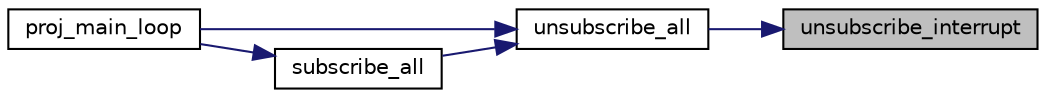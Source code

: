 digraph "unsubscribe_interrupt"
{
 // LATEX_PDF_SIZE
  edge [fontname="Helvetica",fontsize="10",labelfontname="Helvetica",labelfontsize="10"];
  node [fontname="Helvetica",fontsize="10",shape=record];
  rankdir="RL";
  Node1 [label="unsubscribe_interrupt",height=0.2,width=0.4,color="black", fillcolor="grey75", style="filled", fontcolor="black",tooltip="Unsubcribes Interrupts."];
  Node1 -> Node2 [dir="back",color="midnightblue",fontsize="10",style="solid"];
  Node2 [label="unsubscribe_all",height=0.2,width=0.4,color="black", fillcolor="white", style="filled",URL="$interrupts_8c.html#add6f2c43bcf6aa436d16dd18edbeea81",tooltip="Unsubscribes all subscribed interrupts."];
  Node2 -> Node3 [dir="back",color="midnightblue",fontsize="10",style="solid"];
  Node3 [label="proj_main_loop",height=0.2,width=0.4,color="black", fillcolor="white", style="filled",URL="$proj_8c.html#a2a16f651eccbd248e1ad3b3b924b143b",tooltip=" "];
  Node2 -> Node4 [dir="back",color="midnightblue",fontsize="10",style="solid"];
  Node4 [label="subscribe_all",height=0.2,width=0.4,color="black", fillcolor="white", style="filled",URL="$interrupts_8c.html#aa47d951ed5ee7678663adf66785022f4",tooltip="Subscribes all drivers used (timer->keyboard->mouse)"];
  Node4 -> Node3 [dir="back",color="midnightblue",fontsize="10",style="solid"];
}
